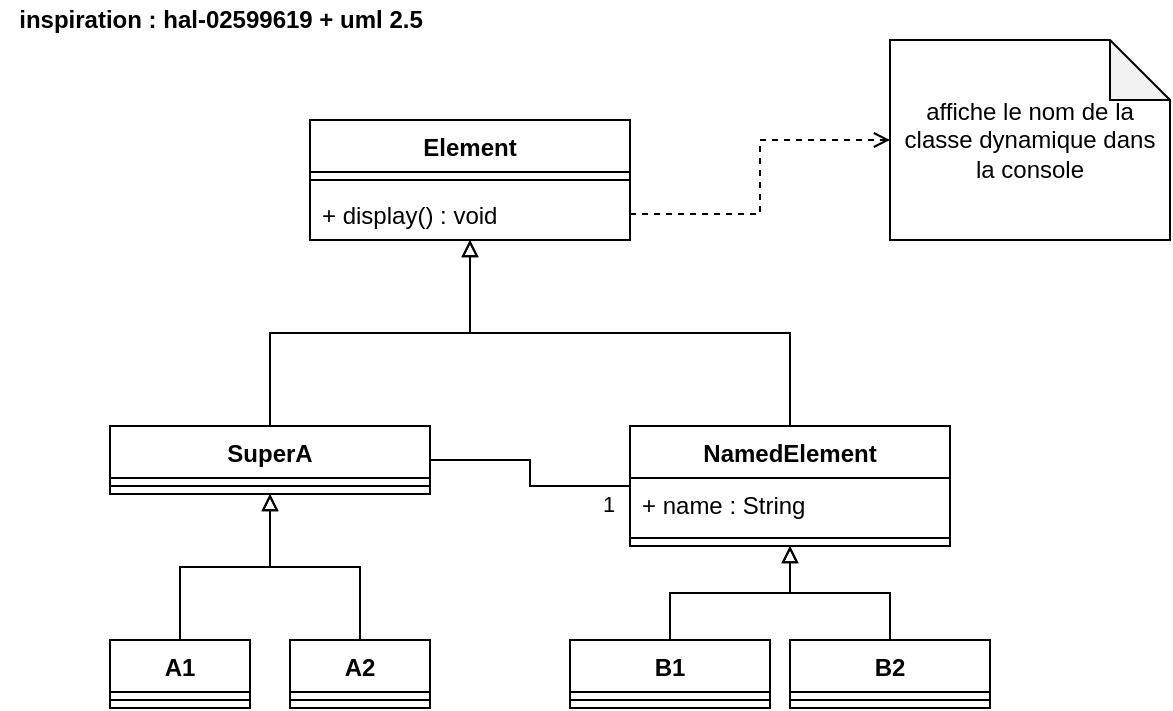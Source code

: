 <mxfile version="15.8.6" type="device"><diagram id="144ZePGdDsASqRmJFvpq" name="Page-1"><mxGraphModel dx="509" dy="425" grid="1" gridSize="10" guides="1" tooltips="1" connect="1" arrows="1" fold="1" page="1" pageScale="1" pageWidth="850" pageHeight="1100" math="0" shadow="0"><root><mxCell id="0"/><mxCell id="1" parent="0"/><mxCell id="8Fg5TtzfxZLOxKPgKK6O-27" style="edgeStyle=orthogonalEdgeStyle;rounded=0;orthogonalLoop=1;jettySize=auto;html=1;endArrow=block;endFill=0;" edge="1" parent="1" source="8Fg5TtzfxZLOxKPgKK6O-2" target="8Fg5TtzfxZLOxKPgKK6O-24"><mxGeometry relative="1" as="geometry"/></mxCell><mxCell id="8Fg5TtzfxZLOxKPgKK6O-2" value="A1" style="swimlane;fontStyle=1;align=center;verticalAlign=top;childLayout=stackLayout;horizontal=1;startSize=26;horizontalStack=0;resizeParent=1;resizeParentMax=0;resizeLast=0;collapsible=1;marginBottom=0;" vertex="1" parent="1"><mxGeometry x="110" y="340" width="70" height="34" as="geometry"/></mxCell><mxCell id="8Fg5TtzfxZLOxKPgKK6O-4" value="" style="line;strokeWidth=1;fillColor=none;align=left;verticalAlign=middle;spacingTop=-1;spacingLeft=3;spacingRight=3;rotatable=0;labelPosition=right;points=[];portConstraint=eastwest;" vertex="1" parent="8Fg5TtzfxZLOxKPgKK6O-2"><mxGeometry y="26" width="70" height="8" as="geometry"/></mxCell><mxCell id="8Fg5TtzfxZLOxKPgKK6O-28" style="edgeStyle=orthogonalEdgeStyle;rounded=0;orthogonalLoop=1;jettySize=auto;html=1;endArrow=block;endFill=0;" edge="1" parent="1" source="8Fg5TtzfxZLOxKPgKK6O-6" target="8Fg5TtzfxZLOxKPgKK6O-24"><mxGeometry relative="1" as="geometry"/></mxCell><mxCell id="8Fg5TtzfxZLOxKPgKK6O-6" value="A2" style="swimlane;fontStyle=1;align=center;verticalAlign=top;childLayout=stackLayout;horizontal=1;startSize=26;horizontalStack=0;resizeParent=1;resizeParentMax=0;resizeLast=0;collapsible=1;marginBottom=0;" vertex="1" parent="1"><mxGeometry x="200" y="340" width="70" height="34" as="geometry"/></mxCell><mxCell id="8Fg5TtzfxZLOxKPgKK6O-7" value="" style="line;strokeWidth=1;fillColor=none;align=left;verticalAlign=middle;spacingTop=-1;spacingLeft=3;spacingRight=3;rotatable=0;labelPosition=right;points=[];portConstraint=eastwest;" vertex="1" parent="8Fg5TtzfxZLOxKPgKK6O-6"><mxGeometry y="26" width="70" height="8" as="geometry"/></mxCell><mxCell id="8Fg5TtzfxZLOxKPgKK6O-34" style="edgeStyle=orthogonalEdgeStyle;rounded=0;orthogonalLoop=1;jettySize=auto;html=1;endArrow=block;endFill=0;" edge="1" parent="1" source="8Fg5TtzfxZLOxKPgKK6O-10" target="8Fg5TtzfxZLOxKPgKK6O-29"><mxGeometry relative="1" as="geometry"/></mxCell><mxCell id="8Fg5TtzfxZLOxKPgKK6O-10" value="B2" style="swimlane;fontStyle=1;align=center;verticalAlign=top;childLayout=stackLayout;horizontal=1;startSize=26;horizontalStack=0;resizeParent=1;resizeParentMax=0;resizeLast=0;collapsible=1;marginBottom=0;" vertex="1" parent="1"><mxGeometry x="450" y="340" width="100" height="34" as="geometry"/></mxCell><mxCell id="8Fg5TtzfxZLOxKPgKK6O-11" value="" style="line;strokeWidth=1;fillColor=none;align=left;verticalAlign=middle;spacingTop=-1;spacingLeft=3;spacingRight=3;rotatable=0;labelPosition=right;points=[];portConstraint=eastwest;" vertex="1" parent="8Fg5TtzfxZLOxKPgKK6O-10"><mxGeometry y="26" width="100" height="8" as="geometry"/></mxCell><mxCell id="8Fg5TtzfxZLOxKPgKK6O-33" style="edgeStyle=orthogonalEdgeStyle;rounded=0;orthogonalLoop=1;jettySize=auto;html=1;endArrow=block;endFill=0;" edge="1" parent="1" source="8Fg5TtzfxZLOxKPgKK6O-13" target="8Fg5TtzfxZLOxKPgKK6O-29"><mxGeometry relative="1" as="geometry"/></mxCell><mxCell id="8Fg5TtzfxZLOxKPgKK6O-13" value="B1" style="swimlane;fontStyle=1;align=center;verticalAlign=top;childLayout=stackLayout;horizontal=1;startSize=26;horizontalStack=0;resizeParent=1;resizeParentMax=0;resizeLast=0;collapsible=1;marginBottom=0;" vertex="1" parent="1"><mxGeometry x="340" y="340" width="100" height="34" as="geometry"/></mxCell><mxCell id="8Fg5TtzfxZLOxKPgKK6O-15" value="" style="line;strokeWidth=1;fillColor=none;align=left;verticalAlign=middle;spacingTop=-1;spacingLeft=3;spacingRight=3;rotatable=0;labelPosition=right;points=[];portConstraint=eastwest;" vertex="1" parent="8Fg5TtzfxZLOxKPgKK6O-13"><mxGeometry y="26" width="100" height="8" as="geometry"/></mxCell><mxCell id="8Fg5TtzfxZLOxKPgKK6O-20" style="edgeStyle=orthogonalEdgeStyle;rounded=0;orthogonalLoop=1;jettySize=auto;html=1;endArrow=none;endFill=0;" edge="1" parent="1" source="8Fg5TtzfxZLOxKPgKK6O-24" target="8Fg5TtzfxZLOxKPgKK6O-29"><mxGeometry relative="1" as="geometry"/></mxCell><mxCell id="8Fg5TtzfxZLOxKPgKK6O-22" value="1" style="edgeLabel;html=1;align=center;verticalAlign=middle;resizable=0;points=[];" vertex="1" connectable="0" parent="8Fg5TtzfxZLOxKPgKK6O-20"><mxGeometry x="0.798" y="2" relative="1" as="geometry"><mxPoint y="11" as="offset"/></mxGeometry></mxCell><mxCell id="8Fg5TtzfxZLOxKPgKK6O-38" style="edgeStyle=orthogonalEdgeStyle;rounded=0;orthogonalLoop=1;jettySize=auto;html=1;endArrow=block;endFill=0;" edge="1" parent="1" source="8Fg5TtzfxZLOxKPgKK6O-24" target="8Fg5TtzfxZLOxKPgKK6O-35"><mxGeometry relative="1" as="geometry"/></mxCell><mxCell id="8Fg5TtzfxZLOxKPgKK6O-24" value="SuperA" style="swimlane;fontStyle=1;align=center;verticalAlign=top;childLayout=stackLayout;horizontal=1;startSize=26;horizontalStack=0;resizeParent=1;resizeParentMax=0;resizeLast=0;collapsible=1;marginBottom=0;" vertex="1" parent="1"><mxGeometry x="110" y="233" width="160" height="34" as="geometry"/></mxCell><mxCell id="8Fg5TtzfxZLOxKPgKK6O-25" value="" style="line;strokeWidth=1;fillColor=none;align=left;verticalAlign=middle;spacingTop=-1;spacingLeft=3;spacingRight=3;rotatable=0;labelPosition=right;points=[];portConstraint=eastwest;" vertex="1" parent="8Fg5TtzfxZLOxKPgKK6O-24"><mxGeometry y="26" width="160" height="8" as="geometry"/></mxCell><mxCell id="8Fg5TtzfxZLOxKPgKK6O-39" style="edgeStyle=orthogonalEdgeStyle;rounded=0;orthogonalLoop=1;jettySize=auto;html=1;endArrow=block;endFill=0;" edge="1" parent="1" source="8Fg5TtzfxZLOxKPgKK6O-29" target="8Fg5TtzfxZLOxKPgKK6O-35"><mxGeometry relative="1" as="geometry"/></mxCell><mxCell id="8Fg5TtzfxZLOxKPgKK6O-29" value="NamedElement" style="swimlane;fontStyle=1;align=center;verticalAlign=top;childLayout=stackLayout;horizontal=1;startSize=26;horizontalStack=0;resizeParent=1;resizeParentMax=0;resizeLast=0;collapsible=1;marginBottom=0;" vertex="1" parent="1"><mxGeometry x="370" y="233" width="160" height="60" as="geometry"/></mxCell><mxCell id="8Fg5TtzfxZLOxKPgKK6O-32" value="+ name : String" style="text;strokeColor=none;fillColor=none;align=left;verticalAlign=top;spacingLeft=4;spacingRight=4;overflow=hidden;rotatable=0;points=[[0,0.5],[1,0.5]];portConstraint=eastwest;" vertex="1" parent="8Fg5TtzfxZLOxKPgKK6O-29"><mxGeometry y="26" width="160" height="26" as="geometry"/></mxCell><mxCell id="8Fg5TtzfxZLOxKPgKK6O-30" value="" style="line;strokeWidth=1;fillColor=none;align=left;verticalAlign=middle;spacingTop=-1;spacingLeft=3;spacingRight=3;rotatable=0;labelPosition=right;points=[];portConstraint=eastwest;" vertex="1" parent="8Fg5TtzfxZLOxKPgKK6O-29"><mxGeometry y="52" width="160" height="8" as="geometry"/></mxCell><mxCell id="8Fg5TtzfxZLOxKPgKK6O-35" value="Element" style="swimlane;fontStyle=1;align=center;verticalAlign=top;childLayout=stackLayout;horizontal=1;startSize=26;horizontalStack=0;resizeParent=1;resizeParentMax=0;resizeLast=0;collapsible=1;marginBottom=0;" vertex="1" parent="1"><mxGeometry x="210" y="80" width="160" height="60" as="geometry"/></mxCell><mxCell id="8Fg5TtzfxZLOxKPgKK6O-36" value="" style="line;strokeWidth=1;fillColor=none;align=left;verticalAlign=middle;spacingTop=-1;spacingLeft=3;spacingRight=3;rotatable=0;labelPosition=right;points=[];portConstraint=eastwest;" vertex="1" parent="8Fg5TtzfxZLOxKPgKK6O-35"><mxGeometry y="26" width="160" height="8" as="geometry"/></mxCell><mxCell id="8Fg5TtzfxZLOxKPgKK6O-37" value="+ display() : void" style="text;strokeColor=none;fillColor=none;align=left;verticalAlign=top;spacingLeft=4;spacingRight=4;overflow=hidden;rotatable=0;points=[[0,0.5],[1,0.5]];portConstraint=eastwest;" vertex="1" parent="8Fg5TtzfxZLOxKPgKK6O-35"><mxGeometry y="34" width="160" height="26" as="geometry"/></mxCell><mxCell id="8Fg5TtzfxZLOxKPgKK6O-40" value="inspiration :&amp;nbsp;hal-02599619 + uml 2.5" style="text;html=1;align=center;verticalAlign=middle;resizable=0;points=[];autosize=1;strokeColor=none;fillColor=none;fontStyle=1" vertex="1" parent="1"><mxGeometry x="55" y="20" width="220" height="20" as="geometry"/></mxCell><mxCell id="8Fg5TtzfxZLOxKPgKK6O-41" value="affiche le nom de la classe dynamique dans la console" style="shape=note;whiteSpace=wrap;html=1;backgroundOutline=1;darkOpacity=0.05;" vertex="1" parent="1"><mxGeometry x="500" y="40" width="140" height="100" as="geometry"/></mxCell><mxCell id="8Fg5TtzfxZLOxKPgKK6O-42" style="edgeStyle=orthogonalEdgeStyle;rounded=0;orthogonalLoop=1;jettySize=auto;html=1;endArrow=open;endFill=0;dashed=1;" edge="1" parent="1" source="8Fg5TtzfxZLOxKPgKK6O-37" target="8Fg5TtzfxZLOxKPgKK6O-41"><mxGeometry relative="1" as="geometry"/></mxCell></root></mxGraphModel></diagram></mxfile>